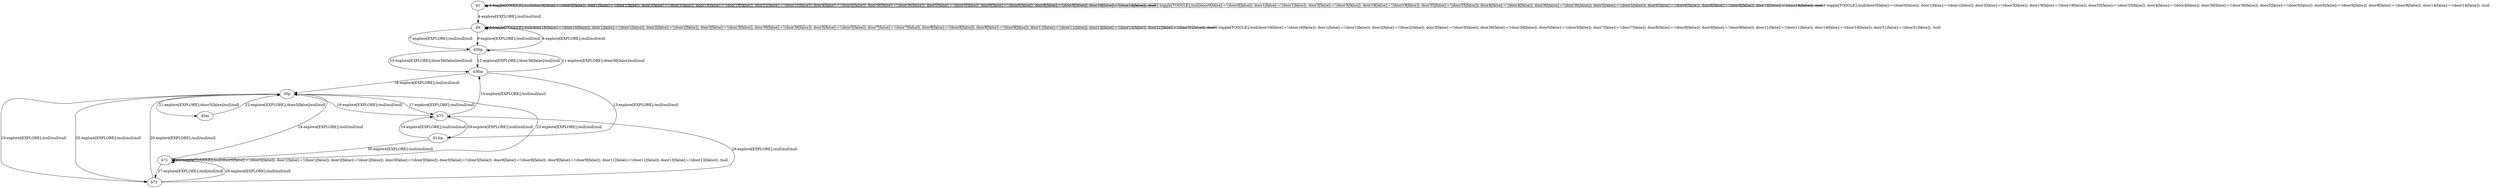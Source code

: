 # Total number of goals covered by this test: 1
# d5m --> d5p

digraph g {
"b1" -> "b1" [label = "1-toggle[TOGGLE];/null/door0[false]:=!(door0[false]); door1[false]:=!(door1[false]); door3[false]:=!(door3[false]); door19[false]:=!(door19[false]); door35[false]:=!(door35[false]); door4[false]:=!(door4[false]); door36[false]:=!(door36[false]); door5[false]:=!(door5[false]); door6[false]:=!(door6[false]); door8[false]:=!(door8[false]); door14[false]:=!(door14[false]); /null"];
"b1" -> "b1" [label = "2-toggle[TOGGLE];/null/door0[false]:=!(door0[false]); door1[false]:=!(door1[false]); door3[false]:=!(door3[false]); door19[false]:=!(door19[false]); door35[false]:=!(door35[false]); door4[false]:=!(door4[false]); door36[false]:=!(door36[false]); door5[false]:=!(door5[false]); door6[false]:=!(door6[false]); door8[false]:=!(door8[false]); door14[false]:=!(door14[false]); /null"];
"b1" -> "b1" [label = "3-toggle[TOGGLE];/null/door0[false]:=!(door0[false]); door1[false]:=!(door1[false]); door3[false]:=!(door3[false]); door19[false]:=!(door19[false]); door35[false]:=!(door35[false]); door4[false]:=!(door4[false]); door36[false]:=!(door36[false]); door5[false]:=!(door5[false]); door6[false]:=!(door6[false]); door8[false]:=!(door8[false]); door14[false]:=!(door14[false]); /null"];
"b1" -> "b0" [label = "4-explore[EXPLORE];/null/null/null"];
"b0" -> "b0" [label = "5-toggle[TOGGLE];/null/door16[false]:=!(door16[false]); door1[false]:=!(door1[false]); door2[false]:=!(door2[false]); door3[false]:=!(door3[false]); door36[false]:=!(door36[false]); door5[false]:=!(door5[false]); door7[false]:=!(door7[false]); door8[false]:=!(door8[false]); door9[false]:=!(door9[false]); door11[false]:=!(door11[false]); door14[false]:=!(door14[false]); door31[false]:=!(door31[false]); /null"];
"b0" -> "b0" [label = "6-toggle[TOGGLE];/null/door16[false]:=!(door16[false]); door1[false]:=!(door1[false]); door2[false]:=!(door2[false]); door3[false]:=!(door3[false]); door36[false]:=!(door36[false]); door5[false]:=!(door5[false]); door7[false]:=!(door7[false]); door8[false]:=!(door8[false]); door9[false]:=!(door9[false]); door11[false]:=!(door11[false]); door14[false]:=!(door14[false]); door31[false]:=!(door31[false]); /null"];
"b0" -> "d36p" [label = "7-explore[EXPLORE];/null/null/null"];
"d36p" -> "b0" [label = "8-explore[EXPLORE];/null/null/null"];
"b0" -> "d36p" [label = "9-explore[EXPLORE];/null/null/null"];
"d36p" -> "d36m" [label = "10-explore[EXPLORE];/door36[false]/null/null"];
"d36m" -> "d36p" [label = "11-explore[EXPLORE];/door36[false]/null/null"];
"d36p" -> "d36m" [label = "12-explore[EXPLORE];/door36[false]/null/null"];
"d36m" -> "d14m" [label = "13-explore[EXPLORE];/null/null/null"];
"d14m" -> "b73" [label = "14-explore[EXPLORE];/null/null/null"];
"b73" -> "d36m" [label = "15-explore[EXPLORE];/null/null/null"];
"d36m" -> "d5p" [label = "16-explore[EXPLORE];/null/null/null"];
"d5p" -> "b73" [label = "17-explore[EXPLORE];/null/null/null"];
"b73" -> "d5p" [label = "18-explore[EXPLORE];/null/null/null"];
"d5p" -> "b72" [label = "19-explore[EXPLORE];/null/null/null"];
"b72" -> "d5p" [label = "20-explore[EXPLORE];/null/null/null"];
"d5p" -> "d5m" [label = "21-explore[EXPLORE];/door5[false]/null/null"];
"d5m" -> "d5p" [label = "22-explore[EXPLORE];/door5[false]/null/null"];
"d5p" -> "b71" [label = "23-explore[EXPLORE];/null/null/null"];
"b71" -> "d5p" [label = "24-explore[EXPLORE];/null/null/null"];
"d5p" -> "b72" [label = "25-explore[EXPLORE];/null/null/null"];
"b72" -> "b71" [label = "26-explore[EXPLORE];/null/null/null"];
"b71" -> "b72" [label = "27-explore[EXPLORE];/null/null/null"];
"b72" -> "b73" [label = "28-explore[EXPLORE];/null/null/null"];
"b73" -> "d14m" [label = "29-explore[EXPLORE];/null/null/null"];
"d14m" -> "b71" [label = "30-explore[EXPLORE];/null/null/null"];
"b71" -> "b71" [label = "31-toggle[TOGGLE];/null/door0[false]:=!(door0[false]); door1[false]:=!(door1[false]); door2[false]:=!(door2[false]); door3[false]:=!(door3[false]); door5[false]:=!(door5[false]); door8[false]:=!(door8[false]); door9[false]:=!(door9[false]); door11[false]:=!(door11[false]); door13[false]:=!(door13[false]); /null"];
}